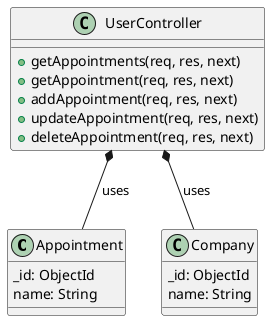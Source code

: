 @startuml

class Appointment {
    _id: ObjectId
    name: String
}

class Company {
    _id: ObjectId
    name: String
}

class UserController {
    + getAppointments(req, res, next)
    + getAppointment(req, res, next)
    + addAppointment(req, res, next)
    + updateAppointment(req, res, next)
    + deleteAppointment(req, res, next)
}

UserController *-- Appointment : uses
UserController *-- Company : uses

@enduml